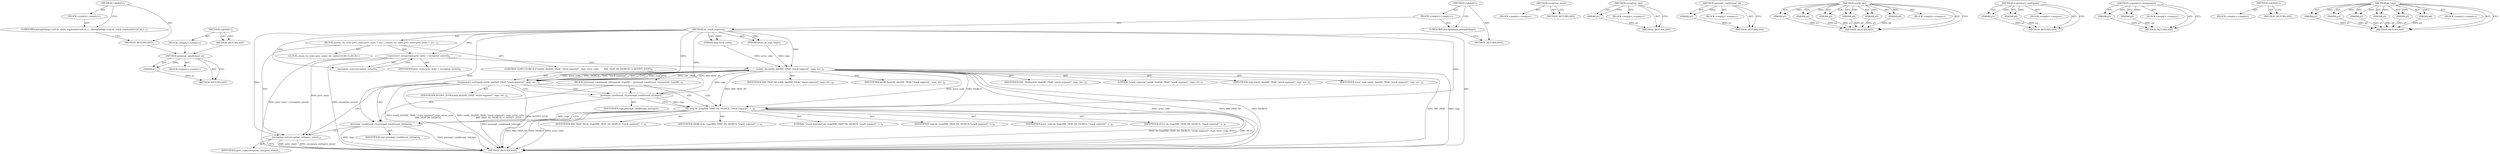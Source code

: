 digraph "&lt;global&gt;" {
vulnerable_86 [label=<(METHOD,preempt_conditional_sti)>];
vulnerable_87 [label=<(PARAM,p1)>];
vulnerable_88 [label=<(BLOCK,&lt;empty&gt;,&lt;empty&gt;)>];
vulnerable_89 [label=<(METHOD_RETURN,ANY)>];
vulnerable_6 [label=<(METHOD,&lt;global&gt;)<SUB>1</SUB>>];
vulnerable_7 [label=<(BLOCK,&lt;empty&gt;,&lt;empty&gt;)<SUB>1</SUB>>];
vulnerable_8 [label=<(UNKNOWN,dotraplinkage,dotraplinkage)<SUB>1</SUB>>];
vulnerable_9 [label=<(METHOD,do_stack_segment)<SUB>1</SUB>>];
vulnerable_10 [label=<(PARAM,struct pt_regs *regs)<SUB>1</SUB>>];
vulnerable_11 [label=<(PARAM,long error_code)<SUB>1</SUB>>];
vulnerable_12 [label=<(BLOCK,{
	enum ctx_state prev_state;
	prev_state = exc...,{
	enum ctx_state prev_state;
	prev_state = exc...)<SUB>2</SUB>>];
vulnerable_13 [label="<(LOCAL,enum ctx_state prev_state: ctx_state)<SUB>3</SUB>>"];
vulnerable_14 [label=<(&lt;operator&gt;.assignment,prev_state = exception_enter())<SUB>4</SUB>>];
vulnerable_15 [label=<(IDENTIFIER,prev_state,prev_state = exception_enter())<SUB>4</SUB>>];
vulnerable_16 [label=<(exception_enter,exception_enter())<SUB>4</SUB>>];
vulnerable_17 [label=<(CONTROL_STRUCTURE,IF,if (notify_die(DIE_TRAP, &quot;stack segment&quot;, regs, error_code,
		       X86_TRAP_SS, SIGBUS) != NOTIFY_STOP))<SUB>5</SUB>>];
vulnerable_18 [label=<(&lt;operator&gt;.notEquals,notify_die(DIE_TRAP, &quot;stack segment&quot;, regs, err...)<SUB>5</SUB>>];
vulnerable_19 [label=<(notify_die,notify_die(DIE_TRAP, &quot;stack segment&quot;, regs, err...)<SUB>5</SUB>>];
vulnerable_20 [label=<(IDENTIFIER,DIE_TRAP,notify_die(DIE_TRAP, &quot;stack segment&quot;, regs, err...)<SUB>5</SUB>>];
vulnerable_21 [label=<(LITERAL,&quot;stack segment&quot;,notify_die(DIE_TRAP, &quot;stack segment&quot;, regs, err...)<SUB>5</SUB>>];
vulnerable_22 [label=<(IDENTIFIER,regs,notify_die(DIE_TRAP, &quot;stack segment&quot;, regs, err...)<SUB>5</SUB>>];
vulnerable_23 [label=<(IDENTIFIER,error_code,notify_die(DIE_TRAP, &quot;stack segment&quot;, regs, err...)<SUB>5</SUB>>];
vulnerable_24 [label=<(IDENTIFIER,X86_TRAP_SS,notify_die(DIE_TRAP, &quot;stack segment&quot;, regs, err...)<SUB>6</SUB>>];
vulnerable_25 [label=<(IDENTIFIER,SIGBUS,notify_die(DIE_TRAP, &quot;stack segment&quot;, regs, err...)<SUB>6</SUB>>];
vulnerable_26 [label=<(IDENTIFIER,NOTIFY_STOP,notify_die(DIE_TRAP, &quot;stack segment&quot;, regs, err...)<SUB>6</SUB>>];
vulnerable_27 [label=<(BLOCK,{
		preempt_conditional_sti(regs);
		do_trap(X8...,{
		preempt_conditional_sti(regs);
		do_trap(X8...)<SUB>6</SUB>>];
vulnerable_28 [label=<(preempt_conditional_sti,preempt_conditional_sti(regs))<SUB>7</SUB>>];
vulnerable_29 [label=<(IDENTIFIER,regs,preempt_conditional_sti(regs))<SUB>7</SUB>>];
vulnerable_30 [label=<(do_trap,do_trap(X86_TRAP_SS, SIGBUS, &quot;stack segment&quot;, r...)<SUB>8</SUB>>];
vulnerable_31 [label=<(IDENTIFIER,X86_TRAP_SS,do_trap(X86_TRAP_SS, SIGBUS, &quot;stack segment&quot;, r...)<SUB>8</SUB>>];
vulnerable_32 [label=<(IDENTIFIER,SIGBUS,do_trap(X86_TRAP_SS, SIGBUS, &quot;stack segment&quot;, r...)<SUB>8</SUB>>];
vulnerable_33 [label=<(LITERAL,&quot;stack segment&quot;,do_trap(X86_TRAP_SS, SIGBUS, &quot;stack segment&quot;, r...)<SUB>8</SUB>>];
vulnerable_34 [label=<(IDENTIFIER,regs,do_trap(X86_TRAP_SS, SIGBUS, &quot;stack segment&quot;, r...)<SUB>8</SUB>>];
vulnerable_35 [label=<(IDENTIFIER,error_code,do_trap(X86_TRAP_SS, SIGBUS, &quot;stack segment&quot;, r...)<SUB>8</SUB>>];
vulnerable_36 [label=<(IDENTIFIER,NULL,do_trap(X86_TRAP_SS, SIGBUS, &quot;stack segment&quot;, r...)<SUB>8</SUB>>];
vulnerable_37 [label=<(preempt_conditional_cli,preempt_conditional_cli(regs))<SUB>9</SUB>>];
vulnerable_38 [label=<(IDENTIFIER,regs,preempt_conditional_cli(regs))<SUB>9</SUB>>];
vulnerable_39 [label=<(exception_exit,exception_exit(prev_state))<SUB>11</SUB>>];
vulnerable_40 [label=<(IDENTIFIER,prev_state,exception_exit(prev_state))<SUB>11</SUB>>];
vulnerable_41 [label=<(METHOD_RETURN,void)<SUB>1</SUB>>];
vulnerable_43 [label=<(METHOD_RETURN,ANY)<SUB>1</SUB>>];
vulnerable_69 [label=<(METHOD,exception_enter)>];
vulnerable_70 [label=<(BLOCK,&lt;empty&gt;,&lt;empty&gt;)>];
vulnerable_71 [label=<(METHOD_RETURN,ANY)>];
vulnerable_103 [label=<(METHOD,exception_exit)>];
vulnerable_104 [label=<(PARAM,p1)>];
vulnerable_105 [label=<(BLOCK,&lt;empty&gt;,&lt;empty&gt;)>];
vulnerable_106 [label=<(METHOD_RETURN,ANY)>];
vulnerable_99 [label=<(METHOD,preempt_conditional_cli)>];
vulnerable_100 [label=<(PARAM,p1)>];
vulnerable_101 [label=<(BLOCK,&lt;empty&gt;,&lt;empty&gt;)>];
vulnerable_102 [label=<(METHOD_RETURN,ANY)>];
vulnerable_77 [label=<(METHOD,notify_die)>];
vulnerable_78 [label=<(PARAM,p1)>];
vulnerable_79 [label=<(PARAM,p2)>];
vulnerable_80 [label=<(PARAM,p3)>];
vulnerable_81 [label=<(PARAM,p4)>];
vulnerable_82 [label=<(PARAM,p5)>];
vulnerable_83 [label=<(PARAM,p6)>];
vulnerable_84 [label=<(BLOCK,&lt;empty&gt;,&lt;empty&gt;)>];
vulnerable_85 [label=<(METHOD_RETURN,ANY)>];
vulnerable_72 [label=<(METHOD,&lt;operator&gt;.notEquals)>];
vulnerable_73 [label=<(PARAM,p1)>];
vulnerable_74 [label=<(PARAM,p2)>];
vulnerable_75 [label=<(BLOCK,&lt;empty&gt;,&lt;empty&gt;)>];
vulnerable_76 [label=<(METHOD_RETURN,ANY)>];
vulnerable_64 [label=<(METHOD,&lt;operator&gt;.assignment)>];
vulnerable_65 [label=<(PARAM,p1)>];
vulnerable_66 [label=<(PARAM,p2)>];
vulnerable_67 [label=<(BLOCK,&lt;empty&gt;,&lt;empty&gt;)>];
vulnerable_68 [label=<(METHOD_RETURN,ANY)>];
vulnerable_58 [label=<(METHOD,&lt;global&gt;)<SUB>1</SUB>>];
vulnerable_59 [label=<(BLOCK,&lt;empty&gt;,&lt;empty&gt;)>];
vulnerable_60 [label=<(METHOD_RETURN,ANY)>];
vulnerable_90 [label=<(METHOD,do_trap)>];
vulnerable_91 [label=<(PARAM,p1)>];
vulnerable_92 [label=<(PARAM,p2)>];
vulnerable_93 [label=<(PARAM,p3)>];
vulnerable_94 [label=<(PARAM,p4)>];
vulnerable_95 [label=<(PARAM,p5)>];
vulnerable_96 [label=<(PARAM,p6)>];
vulnerable_97 [label=<(BLOCK,&lt;empty&gt;,&lt;empty&gt;)>];
vulnerable_98 [label=<(METHOD_RETURN,ANY)>];
fixed_6 [label=<(METHOD,&lt;global&gt;)<SUB>1</SUB>>];
fixed_7 [label=<(BLOCK,&lt;empty&gt;,&lt;empty&gt;)<SUB>1</SUB>>];
fixed_8 [label=<(UNKNOWN,dotraplinkage void do_stack_segment(struct pt_r...,dotraplinkage void do_stack_segment(struct pt_r...)<SUB>1</SUB>>];
fixed_9 [label=<(METHOD_RETURN,ANY)<SUB>1</SUB>>];
fixed_14 [label=<(METHOD,&lt;global&gt;)<SUB>1</SUB>>];
fixed_15 [label=<(BLOCK,&lt;empty&gt;,&lt;empty&gt;)>];
fixed_16 [label=<(METHOD_RETURN,ANY)>];
vulnerable_86 -> vulnerable_87  [key=0, label="AST: "];
vulnerable_86 -> vulnerable_87  [key=1, label="DDG: "];
vulnerable_86 -> vulnerable_88  [key=0, label="AST: "];
vulnerable_86 -> vulnerable_89  [key=0, label="AST: "];
vulnerable_86 -> vulnerable_89  [key=1, label="CFG: "];
vulnerable_87 -> vulnerable_89  [key=0, label="DDG: p1"];
vulnerable_6 -> vulnerable_7  [key=0, label="AST: "];
vulnerable_6 -> vulnerable_43  [key=0, label="AST: "];
vulnerable_6 -> vulnerable_8  [key=0, label="CFG: "];
vulnerable_7 -> vulnerable_8  [key=0, label="AST: "];
vulnerable_7 -> vulnerable_9  [key=0, label="AST: "];
vulnerable_8 -> vulnerable_43  [key=0, label="CFG: "];
vulnerable_9 -> vulnerable_10  [key=0, label="AST: "];
vulnerable_9 -> vulnerable_10  [key=1, label="DDG: "];
vulnerable_9 -> vulnerable_11  [key=0, label="AST: "];
vulnerable_9 -> vulnerable_11  [key=1, label="DDG: "];
vulnerable_9 -> vulnerable_12  [key=0, label="AST: "];
vulnerable_9 -> vulnerable_41  [key=0, label="AST: "];
vulnerable_9 -> vulnerable_16  [key=0, label="CFG: "];
vulnerable_9 -> vulnerable_14  [key=0, label="DDG: "];
vulnerable_9 -> vulnerable_39  [key=0, label="DDG: "];
vulnerable_9 -> vulnerable_18  [key=0, label="DDG: "];
vulnerable_9 -> vulnerable_19  [key=0, label="DDG: "];
vulnerable_9 -> vulnerable_28  [key=0, label="DDG: "];
vulnerable_9 -> vulnerable_30  [key=0, label="DDG: "];
vulnerable_9 -> vulnerable_37  [key=0, label="DDG: "];
vulnerable_10 -> vulnerable_19  [key=0, label="DDG: regs"];
vulnerable_11 -> vulnerable_19  [key=0, label="DDG: error_code"];
vulnerable_12 -> vulnerable_13  [key=0, label="AST: "];
vulnerable_12 -> vulnerable_14  [key=0, label="AST: "];
vulnerable_12 -> vulnerable_17  [key=0, label="AST: "];
vulnerable_12 -> vulnerable_39  [key=0, label="AST: "];
vulnerable_14 -> vulnerable_15  [key=0, label="AST: "];
vulnerable_14 -> vulnerable_16  [key=0, label="AST: "];
vulnerable_14 -> vulnerable_19  [key=0, label="CFG: "];
vulnerable_14 -> vulnerable_41  [key=0, label="DDG: exception_enter()"];
vulnerable_14 -> vulnerable_41  [key=1, label="DDG: prev_state = exception_enter()"];
vulnerable_14 -> vulnerable_39  [key=0, label="DDG: prev_state"];
vulnerable_16 -> vulnerable_14  [key=0, label="CFG: "];
vulnerable_17 -> vulnerable_18  [key=0, label="AST: "];
vulnerable_17 -> vulnerable_27  [key=0, label="AST: "];
vulnerable_18 -> vulnerable_19  [key=0, label="AST: "];
vulnerable_18 -> vulnerable_26  [key=0, label="AST: "];
vulnerable_18 -> vulnerable_28  [key=0, label="CFG: "];
vulnerable_18 -> vulnerable_28  [key=1, label="CDG: "];
vulnerable_18 -> vulnerable_39  [key=0, label="CFG: "];
vulnerable_18 -> vulnerable_41  [key=0, label="DDG: notify_die(DIE_TRAP, &quot;stack segment&quot;, regs, error_code,
		       X86_TRAP_SS, SIGBUS)"];
vulnerable_18 -> vulnerable_41  [key=1, label="DDG: notify_die(DIE_TRAP, &quot;stack segment&quot;, regs, error_code,
		       X86_TRAP_SS, SIGBUS) != NOTIFY_STOP"];
vulnerable_18 -> vulnerable_41  [key=2, label="DDG: NOTIFY_STOP"];
vulnerable_18 -> vulnerable_30  [key=0, label="CDG: "];
vulnerable_18 -> vulnerable_37  [key=0, label="CDG: "];
vulnerable_19 -> vulnerable_20  [key=0, label="AST: "];
vulnerable_19 -> vulnerable_21  [key=0, label="AST: "];
vulnerable_19 -> vulnerable_22  [key=0, label="AST: "];
vulnerable_19 -> vulnerable_23  [key=0, label="AST: "];
vulnerable_19 -> vulnerable_24  [key=0, label="AST: "];
vulnerable_19 -> vulnerable_25  [key=0, label="AST: "];
vulnerable_19 -> vulnerable_18  [key=0, label="CFG: "];
vulnerable_19 -> vulnerable_18  [key=1, label="DDG: regs"];
vulnerable_19 -> vulnerable_18  [key=2, label="DDG: DIE_TRAP"];
vulnerable_19 -> vulnerable_18  [key=3, label="DDG: X86_TRAP_SS"];
vulnerable_19 -> vulnerable_18  [key=4, label="DDG: error_code"];
vulnerable_19 -> vulnerable_18  [key=5, label="DDG: SIGBUS"];
vulnerable_19 -> vulnerable_18  [key=6, label="DDG: &quot;stack segment&quot;"];
vulnerable_19 -> vulnerable_41  [key=0, label="DDG: regs"];
vulnerable_19 -> vulnerable_41  [key=1, label="DDG: error_code"];
vulnerable_19 -> vulnerable_41  [key=2, label="DDG: X86_TRAP_SS"];
vulnerable_19 -> vulnerable_41  [key=3, label="DDG: SIGBUS"];
vulnerable_19 -> vulnerable_41  [key=4, label="DDG: DIE_TRAP"];
vulnerable_19 -> vulnerable_28  [key=0, label="DDG: regs"];
vulnerable_19 -> vulnerable_30  [key=0, label="DDG: X86_TRAP_SS"];
vulnerable_19 -> vulnerable_30  [key=1, label="DDG: SIGBUS"];
vulnerable_19 -> vulnerable_30  [key=2, label="DDG: error_code"];
vulnerable_27 -> vulnerable_28  [key=0, label="AST: "];
vulnerable_27 -> vulnerable_30  [key=0, label="AST: "];
vulnerable_27 -> vulnerable_37  [key=0, label="AST: "];
vulnerable_28 -> vulnerable_29  [key=0, label="AST: "];
vulnerable_28 -> vulnerable_30  [key=0, label="CFG: "];
vulnerable_28 -> vulnerable_30  [key=1, label="DDG: regs"];
vulnerable_28 -> vulnerable_41  [key=0, label="DDG: preempt_conditional_sti(regs)"];
vulnerable_30 -> vulnerable_31  [key=0, label="AST: "];
vulnerable_30 -> vulnerable_32  [key=0, label="AST: "];
vulnerable_30 -> vulnerable_33  [key=0, label="AST: "];
vulnerable_30 -> vulnerable_34  [key=0, label="AST: "];
vulnerable_30 -> vulnerable_35  [key=0, label="AST: "];
vulnerable_30 -> vulnerable_36  [key=0, label="AST: "];
vulnerable_30 -> vulnerable_37  [key=0, label="CFG: "];
vulnerable_30 -> vulnerable_37  [key=1, label="DDG: regs"];
vulnerable_30 -> vulnerable_41  [key=0, label="DDG: X86_TRAP_SS"];
vulnerable_30 -> vulnerable_41  [key=1, label="DDG: SIGBUS"];
vulnerable_30 -> vulnerable_41  [key=2, label="DDG: error_code"];
vulnerable_30 -> vulnerable_41  [key=3, label="DDG: do_trap(X86_TRAP_SS, SIGBUS, &quot;stack segment&quot;, regs, error_code, NULL)"];
vulnerable_30 -> vulnerable_41  [key=4, label="DDG: NULL"];
vulnerable_37 -> vulnerable_38  [key=0, label="AST: "];
vulnerable_37 -> vulnerable_39  [key=0, label="CFG: "];
vulnerable_37 -> vulnerable_41  [key=0, label="DDG: regs"];
vulnerable_37 -> vulnerable_41  [key=1, label="DDG: preempt_conditional_cli(regs)"];
vulnerable_39 -> vulnerable_40  [key=0, label="AST: "];
vulnerable_39 -> vulnerable_41  [key=0, label="CFG: "];
vulnerable_39 -> vulnerable_41  [key=1, label="DDG: prev_state"];
vulnerable_39 -> vulnerable_41  [key=2, label="DDG: exception_exit(prev_state)"];
vulnerable_69 -> vulnerable_70  [key=0, label="AST: "];
vulnerable_69 -> vulnerable_71  [key=0, label="AST: "];
vulnerable_69 -> vulnerable_71  [key=1, label="CFG: "];
vulnerable_103 -> vulnerable_104  [key=0, label="AST: "];
vulnerable_103 -> vulnerable_104  [key=1, label="DDG: "];
vulnerable_103 -> vulnerable_105  [key=0, label="AST: "];
vulnerable_103 -> vulnerable_106  [key=0, label="AST: "];
vulnerable_103 -> vulnerable_106  [key=1, label="CFG: "];
vulnerable_104 -> vulnerable_106  [key=0, label="DDG: p1"];
vulnerable_99 -> vulnerable_100  [key=0, label="AST: "];
vulnerable_99 -> vulnerable_100  [key=1, label="DDG: "];
vulnerable_99 -> vulnerable_101  [key=0, label="AST: "];
vulnerable_99 -> vulnerable_102  [key=0, label="AST: "];
vulnerable_99 -> vulnerable_102  [key=1, label="CFG: "];
vulnerable_100 -> vulnerable_102  [key=0, label="DDG: p1"];
vulnerable_77 -> vulnerable_78  [key=0, label="AST: "];
vulnerable_77 -> vulnerable_78  [key=1, label="DDG: "];
vulnerable_77 -> vulnerable_84  [key=0, label="AST: "];
vulnerable_77 -> vulnerable_79  [key=0, label="AST: "];
vulnerable_77 -> vulnerable_79  [key=1, label="DDG: "];
vulnerable_77 -> vulnerable_85  [key=0, label="AST: "];
vulnerable_77 -> vulnerable_85  [key=1, label="CFG: "];
vulnerable_77 -> vulnerable_80  [key=0, label="AST: "];
vulnerable_77 -> vulnerable_80  [key=1, label="DDG: "];
vulnerable_77 -> vulnerable_81  [key=0, label="AST: "];
vulnerable_77 -> vulnerable_81  [key=1, label="DDG: "];
vulnerable_77 -> vulnerable_82  [key=0, label="AST: "];
vulnerable_77 -> vulnerable_82  [key=1, label="DDG: "];
vulnerable_77 -> vulnerable_83  [key=0, label="AST: "];
vulnerable_77 -> vulnerable_83  [key=1, label="DDG: "];
vulnerable_78 -> vulnerable_85  [key=0, label="DDG: p1"];
vulnerable_79 -> vulnerable_85  [key=0, label="DDG: p2"];
vulnerable_80 -> vulnerable_85  [key=0, label="DDG: p3"];
vulnerable_81 -> vulnerable_85  [key=0, label="DDG: p4"];
vulnerable_82 -> vulnerable_85  [key=0, label="DDG: p5"];
vulnerable_83 -> vulnerable_85  [key=0, label="DDG: p6"];
vulnerable_72 -> vulnerable_73  [key=0, label="AST: "];
vulnerable_72 -> vulnerable_73  [key=1, label="DDG: "];
vulnerable_72 -> vulnerable_75  [key=0, label="AST: "];
vulnerable_72 -> vulnerable_74  [key=0, label="AST: "];
vulnerable_72 -> vulnerable_74  [key=1, label="DDG: "];
vulnerable_72 -> vulnerable_76  [key=0, label="AST: "];
vulnerable_72 -> vulnerable_76  [key=1, label="CFG: "];
vulnerable_73 -> vulnerable_76  [key=0, label="DDG: p1"];
vulnerable_74 -> vulnerable_76  [key=0, label="DDG: p2"];
vulnerable_64 -> vulnerable_65  [key=0, label="AST: "];
vulnerable_64 -> vulnerable_65  [key=1, label="DDG: "];
vulnerable_64 -> vulnerable_67  [key=0, label="AST: "];
vulnerable_64 -> vulnerable_66  [key=0, label="AST: "];
vulnerable_64 -> vulnerable_66  [key=1, label="DDG: "];
vulnerable_64 -> vulnerable_68  [key=0, label="AST: "];
vulnerable_64 -> vulnerable_68  [key=1, label="CFG: "];
vulnerable_65 -> vulnerable_68  [key=0, label="DDG: p1"];
vulnerable_66 -> vulnerable_68  [key=0, label="DDG: p2"];
vulnerable_58 -> vulnerable_59  [key=0, label="AST: "];
vulnerable_58 -> vulnerable_60  [key=0, label="AST: "];
vulnerable_58 -> vulnerable_60  [key=1, label="CFG: "];
vulnerable_90 -> vulnerable_91  [key=0, label="AST: "];
vulnerable_90 -> vulnerable_91  [key=1, label="DDG: "];
vulnerable_90 -> vulnerable_97  [key=0, label="AST: "];
vulnerable_90 -> vulnerable_92  [key=0, label="AST: "];
vulnerable_90 -> vulnerable_92  [key=1, label="DDG: "];
vulnerable_90 -> vulnerable_98  [key=0, label="AST: "];
vulnerable_90 -> vulnerable_98  [key=1, label="CFG: "];
vulnerable_90 -> vulnerable_93  [key=0, label="AST: "];
vulnerable_90 -> vulnerable_93  [key=1, label="DDG: "];
vulnerable_90 -> vulnerable_94  [key=0, label="AST: "];
vulnerable_90 -> vulnerable_94  [key=1, label="DDG: "];
vulnerable_90 -> vulnerable_95  [key=0, label="AST: "];
vulnerable_90 -> vulnerable_95  [key=1, label="DDG: "];
vulnerable_90 -> vulnerable_96  [key=0, label="AST: "];
vulnerable_90 -> vulnerable_96  [key=1, label="DDG: "];
vulnerable_91 -> vulnerable_98  [key=0, label="DDG: p1"];
vulnerable_92 -> vulnerable_98  [key=0, label="DDG: p2"];
vulnerable_93 -> vulnerable_98  [key=0, label="DDG: p3"];
vulnerable_94 -> vulnerable_98  [key=0, label="DDG: p4"];
vulnerable_95 -> vulnerable_98  [key=0, label="DDG: p5"];
vulnerable_96 -> vulnerable_98  [key=0, label="DDG: p6"];
fixed_6 -> fixed_7  [key=0, label="AST: "];
fixed_6 -> fixed_9  [key=0, label="AST: "];
fixed_6 -> fixed_8  [key=0, label="CFG: "];
fixed_7 -> fixed_8  [key=0, label="AST: "];
fixed_8 -> fixed_9  [key=0, label="CFG: "];
fixed_9 -> vulnerable_86  [key=0];
fixed_14 -> fixed_15  [key=0, label="AST: "];
fixed_14 -> fixed_16  [key=0, label="AST: "];
fixed_14 -> fixed_16  [key=1, label="CFG: "];
fixed_15 -> vulnerable_86  [key=0];
fixed_16 -> vulnerable_86  [key=0];
}
